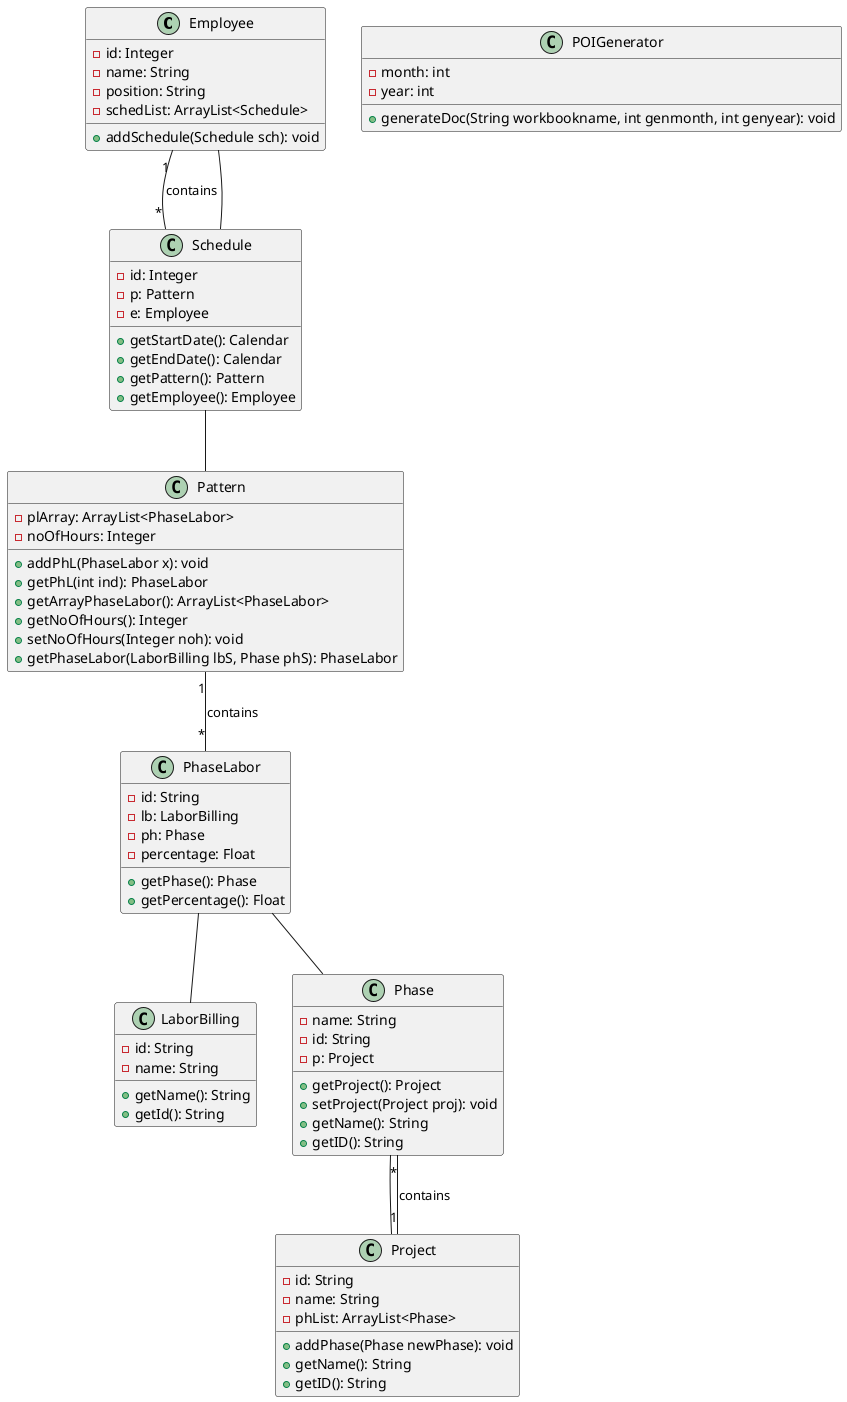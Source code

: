 @startuml

class Employee {
    -id: Integer
    -name: String
    -position: String
    -schedList: ArrayList<Schedule>

    +addSchedule(Schedule sch): void
}

class LaborBilling {
    -id: String
    -name: String

    +getName(): String
    +getId(): String
}

class Pattern {
    -plArray: ArrayList<PhaseLabor>
    -noOfHours: Integer

    +addPhL(PhaseLabor x): void
    +getPhL(int ind): PhaseLabor
    +getArrayPhaseLabor(): ArrayList<PhaseLabor>
    +getNoOfHours(): Integer
    +setNoOfHours(Integer noh): void
    +getPhaseLabor(LaborBilling lbS, Phase phS): PhaseLabor
}

class Phase {
    -name: String
    -id: String
    -p: Project

    +getProject(): Project
    +setProject(Project proj): void
    +getName(): String
    +getID(): String
}

class PhaseLabor {
    -id: String
    -lb: LaborBilling
    -ph: Phase
    -percentage: Float

    +getPhase(): Phase
    +getPercentage(): Float
}

class POIGenerator {
    -month: int
    -year: int

    +generateDoc(String workbookname, int genmonth, int genyear): void
}

class Project {
    -id: String
    -name: String
    -phList: ArrayList<Phase>

    +addPhase(Phase newPhase): void
    +getName(): String
    +getID(): String
}

class Schedule {
    -id: Integer
    -p: Pattern
    -e: Employee

    +getStartDate(): Calendar
    +getEndDate(): Calendar
    +getPattern(): Pattern
    +getEmployee(): Employee
}

Employee "1" -- "*" Schedule : contains
Pattern "1" -- "*" PhaseLabor : contains
Phase -- Project
PhaseLabor -- LaborBilling
PhaseLabor -- Phase
Project "1" -- "*" Phase : contains
Schedule -- Pattern
Schedule -- Employee

@enduml
